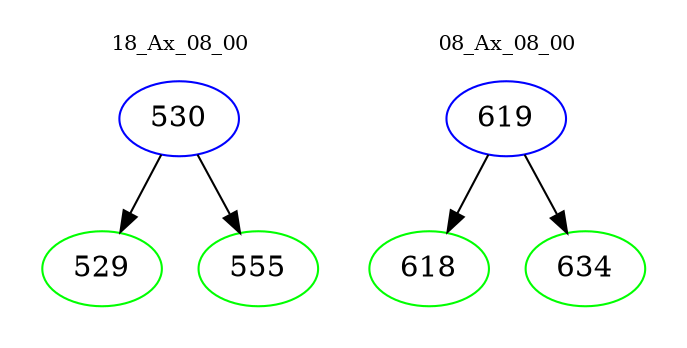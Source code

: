 digraph{
subgraph cluster_0 {
color = white
label = "18_Ax_08_00";
fontsize=10;
T0_530 [label="530", color="blue"]
T0_530 -> T0_529 [color="black"]
T0_529 [label="529", color="green"]
T0_530 -> T0_555 [color="black"]
T0_555 [label="555", color="green"]
}
subgraph cluster_1 {
color = white
label = "08_Ax_08_00";
fontsize=10;
T1_619 [label="619", color="blue"]
T1_619 -> T1_618 [color="black"]
T1_618 [label="618", color="green"]
T1_619 -> T1_634 [color="black"]
T1_634 [label="634", color="green"]
}
}
